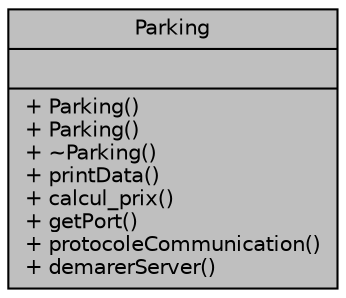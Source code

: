 digraph "Parking"
{
  edge [fontname="Helvetica",fontsize="10",labelfontname="Helvetica",labelfontsize="10"];
  node [fontname="Helvetica",fontsize="10",shape=record];
  Node1 [label="{Parking\n||+ Parking()\l+ Parking()\l+ ~Parking()\l+ printData()\l+ calcul_prix()\l+ getPort()\l+ protocoleCommunication()\l+ demarerServer()\l}",height=0.2,width=0.4,color="black", fillcolor="grey75", style="filled", fontcolor="black"];
}

